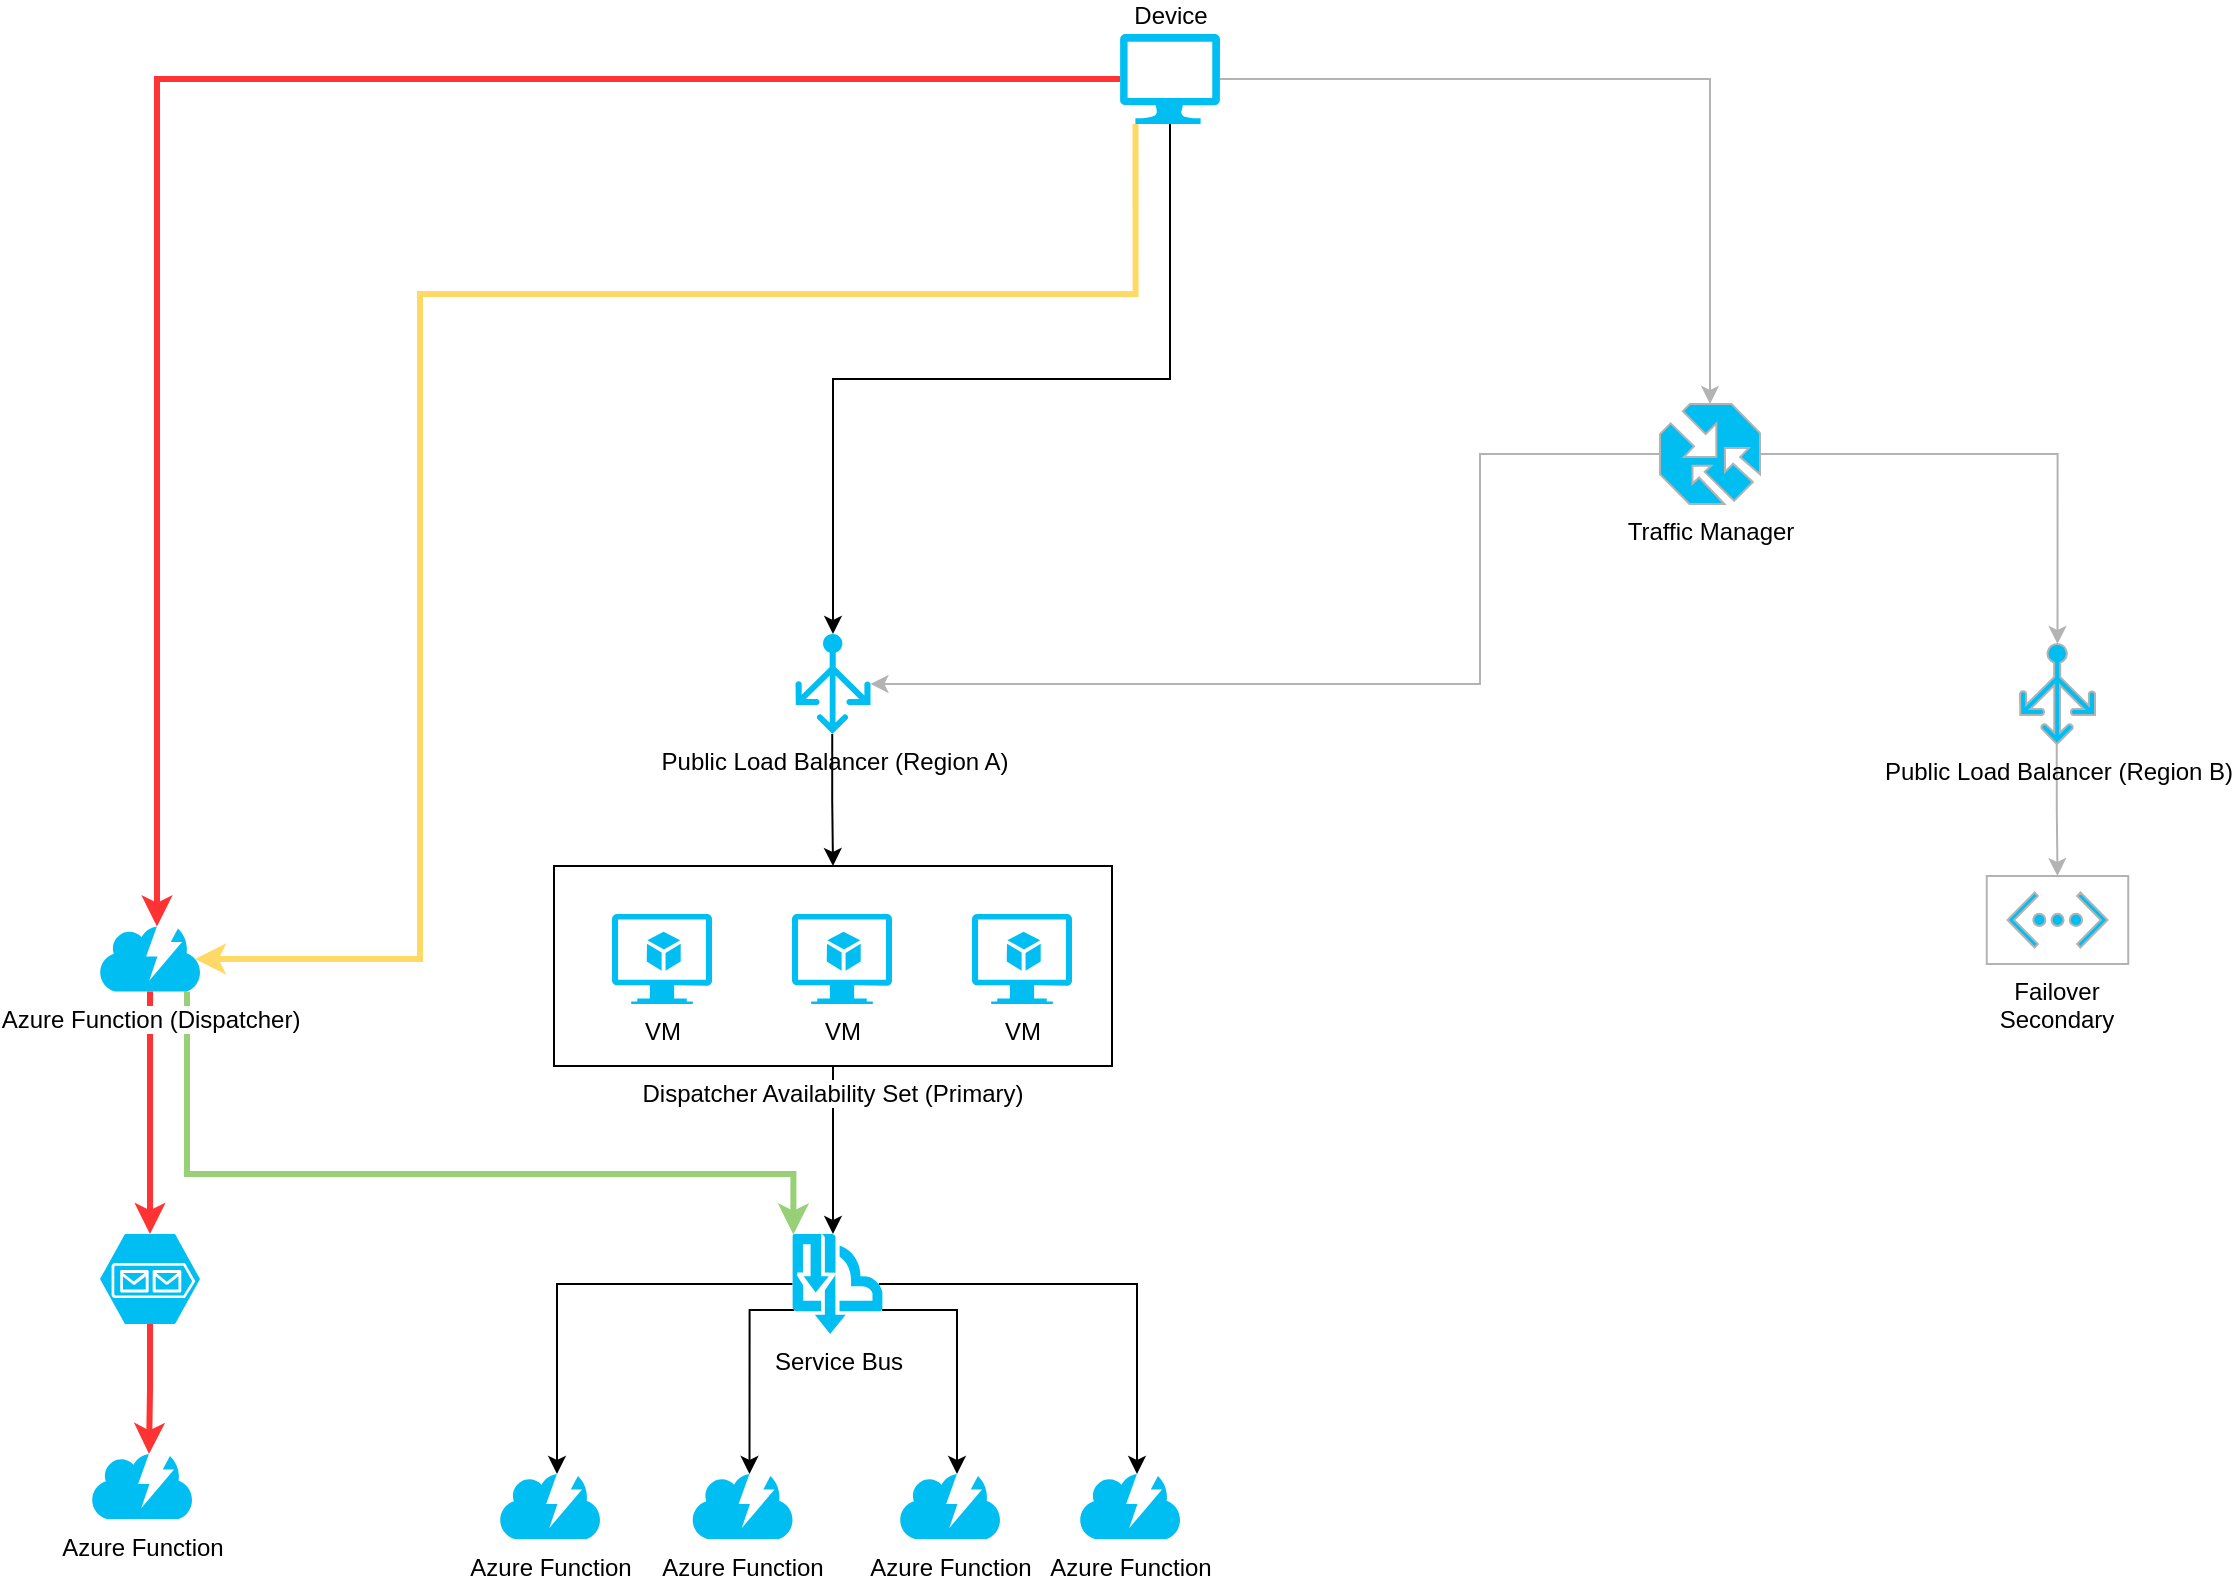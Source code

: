 <mxfile version="12.8.5" type="github">
  <diagram id="-9tl46MMvIOzKLyB9kHu" name="Page-1">
    <mxGraphModel dx="1382" dy="1984" grid="1" gridSize="10" guides="1" tooltips="1" connect="1" arrows="1" fold="1" page="1" pageScale="1" pageWidth="850" pageHeight="1100" math="0" shadow="0">
      <root>
        <mxCell id="0" />
        <mxCell id="1" parent="0" />
        <mxCell id="wyif-WNhcubzZ_lqFdsm-12" style="edgeStyle=orthogonalEdgeStyle;rounded=0;orthogonalLoop=1;jettySize=auto;html=1;entryX=0.45;entryY=0;entryDx=0;entryDy=0;entryPerimeter=0;" edge="1" parent="1" source="wyif-WNhcubzZ_lqFdsm-6" target="wyif-WNhcubzZ_lqFdsm-7">
          <mxGeometry relative="1" as="geometry" />
        </mxCell>
        <mxCell id="wyif-WNhcubzZ_lqFdsm-6" value="Dispatcher Availability Set (Primary)" style="rounded=0;whiteSpace=wrap;html=1;labelPosition=center;verticalLabelPosition=bottom;align=center;verticalAlign=top;labelBackgroundColor=#ffffff;" vertex="1" parent="1">
          <mxGeometry x="297" y="266" width="279" height="100" as="geometry" />
        </mxCell>
        <mxCell id="wyif-WNhcubzZ_lqFdsm-25" style="edgeStyle=orthogonalEdgeStyle;rounded=0;orthogonalLoop=1;jettySize=auto;html=1;entryX=0.5;entryY=0;entryDx=0;entryDy=0;entryPerimeter=0;strokeColor=#B3B3B3;" edge="1" parent="1" source="wyif-WNhcubzZ_lqFdsm-1" target="wyif-WNhcubzZ_lqFdsm-22">
          <mxGeometry relative="1" as="geometry" />
        </mxCell>
        <mxCell id="wyif-WNhcubzZ_lqFdsm-34" style="edgeStyle=orthogonalEdgeStyle;rounded=0;orthogonalLoop=1;jettySize=auto;html=1;exitX=0;exitY=0.5;exitDx=0;exitDy=0;exitPerimeter=0;entryX=0.57;entryY=0;entryDx=0;entryDy=0;entryPerimeter=0;fontColor=#FF3333;strokeColor=#FF3333;strokeWidth=3;" edge="1" parent="1" source="wyif-WNhcubzZ_lqFdsm-1" target="wyif-WNhcubzZ_lqFdsm-29">
          <mxGeometry relative="1" as="geometry" />
        </mxCell>
        <mxCell id="wyif-WNhcubzZ_lqFdsm-35" style="edgeStyle=orthogonalEdgeStyle;rounded=0;orthogonalLoop=1;jettySize=auto;html=1;exitX=0.155;exitY=1;exitDx=0;exitDy=0;exitPerimeter=0;entryX=0.95;entryY=0.5;entryDx=0;entryDy=0;entryPerimeter=0;strokeColor=#FFD966;strokeWidth=3;" edge="1" parent="1" source="wyif-WNhcubzZ_lqFdsm-1" target="wyif-WNhcubzZ_lqFdsm-29">
          <mxGeometry relative="1" as="geometry">
            <Array as="points">
              <mxPoint x="588" y="-20" />
              <mxPoint x="230" y="-20" />
              <mxPoint x="230" y="313" />
            </Array>
          </mxGeometry>
        </mxCell>
        <mxCell id="wyif-WNhcubzZ_lqFdsm-37" style="edgeStyle=orthogonalEdgeStyle;rounded=0;orthogonalLoop=1;jettySize=auto;html=1;exitX=0.5;exitY=1;exitDx=0;exitDy=0;exitPerimeter=0;entryX=0.5;entryY=0;entryDx=0;entryDy=0;entryPerimeter=0;strokeColor=#000000;strokeWidth=1;fontColor=#FF3333;" edge="1" parent="1" source="wyif-WNhcubzZ_lqFdsm-1" target="wyif-WNhcubzZ_lqFdsm-5">
          <mxGeometry relative="1" as="geometry" />
        </mxCell>
        <mxCell id="wyif-WNhcubzZ_lqFdsm-1" value="Device" style="verticalLabelPosition=top;html=1;verticalAlign=bottom;align=center;strokeColor=none;fillColor=#00BEF2;shape=mxgraph.azure.computer;pointerEvents=1;labelPosition=center;" vertex="1" parent="1">
          <mxGeometry x="580" y="-150" width="50" height="45" as="geometry" />
        </mxCell>
        <mxCell id="wyif-WNhcubzZ_lqFdsm-2" value="VM" style="verticalLabelPosition=bottom;html=1;verticalAlign=top;align=center;strokeColor=none;fillColor=#00BEF2;shape=mxgraph.azure.virtual_machine_feature;pointerEvents=1;" vertex="1" parent="1">
          <mxGeometry x="326" y="290" width="50" height="45" as="geometry" />
        </mxCell>
        <mxCell id="wyif-WNhcubzZ_lqFdsm-3" value="VM" style="verticalLabelPosition=bottom;html=1;verticalAlign=top;align=center;strokeColor=none;fillColor=#00BEF2;shape=mxgraph.azure.virtual_machine_feature;pointerEvents=1;" vertex="1" parent="1">
          <mxGeometry x="416" y="290" width="50" height="45" as="geometry" />
        </mxCell>
        <mxCell id="wyif-WNhcubzZ_lqFdsm-4" value="VM" style="verticalLabelPosition=bottom;html=1;verticalAlign=top;align=center;strokeColor=none;fillColor=#00BEF2;shape=mxgraph.azure.virtual_machine_feature;pointerEvents=1;" vertex="1" parent="1">
          <mxGeometry x="506" y="290" width="50" height="45" as="geometry" />
        </mxCell>
        <mxCell id="wyif-WNhcubzZ_lqFdsm-17" style="edgeStyle=orthogonalEdgeStyle;rounded=0;orthogonalLoop=1;jettySize=auto;html=1;exitX=0.49;exitY=1;exitDx=0;exitDy=0;exitPerimeter=0;entryX=0.5;entryY=0;entryDx=0;entryDy=0;" edge="1" parent="1" source="wyif-WNhcubzZ_lqFdsm-5" target="wyif-WNhcubzZ_lqFdsm-6">
          <mxGeometry relative="1" as="geometry" />
        </mxCell>
        <mxCell id="wyif-WNhcubzZ_lqFdsm-5" value="Public Load Balancer (Region A)" style="verticalLabelPosition=bottom;html=1;verticalAlign=top;align=center;strokeColor=none;fillColor=#00BEF2;shape=mxgraph.azure.load_balancer_generic;pointerEvents=1;" vertex="1" parent="1">
          <mxGeometry x="417.75" y="150" width="37.5" height="50" as="geometry" />
        </mxCell>
        <mxCell id="wyif-WNhcubzZ_lqFdsm-13" style="edgeStyle=orthogonalEdgeStyle;rounded=0;orthogonalLoop=1;jettySize=auto;html=1;exitX=0.96;exitY=0.5;exitDx=0;exitDy=0;exitPerimeter=0;entryX=0.57;entryY=0;entryDx=0;entryDy=0;entryPerimeter=0;" edge="1" parent="1" source="wyif-WNhcubzZ_lqFdsm-7" target="wyif-WNhcubzZ_lqFdsm-11">
          <mxGeometry relative="1" as="geometry" />
        </mxCell>
        <mxCell id="wyif-WNhcubzZ_lqFdsm-14" style="edgeStyle=orthogonalEdgeStyle;rounded=0;orthogonalLoop=1;jettySize=auto;html=1;exitX=0.995;exitY=0.76;exitDx=0;exitDy=0;exitPerimeter=0;entryX=0.57;entryY=0;entryDx=0;entryDy=0;entryPerimeter=0;" edge="1" parent="1" source="wyif-WNhcubzZ_lqFdsm-7" target="wyif-WNhcubzZ_lqFdsm-10">
          <mxGeometry relative="1" as="geometry" />
        </mxCell>
        <mxCell id="wyif-WNhcubzZ_lqFdsm-15" style="edgeStyle=orthogonalEdgeStyle;rounded=0;orthogonalLoop=1;jettySize=auto;html=1;exitX=0.02;exitY=0.76;exitDx=0;exitDy=0;exitPerimeter=0;entryX=0.57;entryY=0;entryDx=0;entryDy=0;entryPerimeter=0;" edge="1" parent="1" source="wyif-WNhcubzZ_lqFdsm-7" target="wyif-WNhcubzZ_lqFdsm-9">
          <mxGeometry relative="1" as="geometry" />
        </mxCell>
        <mxCell id="wyif-WNhcubzZ_lqFdsm-16" style="edgeStyle=orthogonalEdgeStyle;rounded=0;orthogonalLoop=1;jettySize=auto;html=1;exitX=0;exitY=0.5;exitDx=0;exitDy=0;exitPerimeter=0;entryX=0.57;entryY=0;entryDx=0;entryDy=0;entryPerimeter=0;" edge="1" parent="1" source="wyif-WNhcubzZ_lqFdsm-7" target="wyif-WNhcubzZ_lqFdsm-8">
          <mxGeometry relative="1" as="geometry" />
        </mxCell>
        <mxCell id="wyif-WNhcubzZ_lqFdsm-7" value="Service Bus" style="verticalLabelPosition=bottom;html=1;verticalAlign=top;align=center;strokeColor=none;fillColor=#00BEF2;shape=mxgraph.azure.service_bus_topics_and_subscriptions;pointerEvents=1;labelBackgroundColor=#ffffff;" vertex="1" parent="1">
          <mxGeometry x="416.25" y="450" width="45" height="50" as="geometry" />
        </mxCell>
        <mxCell id="wyif-WNhcubzZ_lqFdsm-8" value="Azure Function" style="verticalLabelPosition=bottom;html=1;verticalAlign=top;align=center;strokeColor=none;fillColor=#00BEF2;shape=mxgraph.azure.content_delivery_network;labelBackgroundColor=#ffffff;" vertex="1" parent="1">
          <mxGeometry x="270" y="570" width="50" height="32.5" as="geometry" />
        </mxCell>
        <mxCell id="wyif-WNhcubzZ_lqFdsm-9" value="Azure Function" style="verticalLabelPosition=bottom;html=1;verticalAlign=top;align=center;strokeColor=none;fillColor=#00BEF2;shape=mxgraph.azure.content_delivery_network;labelBackgroundColor=#ffffff;" vertex="1" parent="1">
          <mxGeometry x="366.25" y="570" width="50" height="32.5" as="geometry" />
        </mxCell>
        <mxCell id="wyif-WNhcubzZ_lqFdsm-10" value="Azure Function" style="verticalLabelPosition=bottom;html=1;verticalAlign=top;align=center;strokeColor=none;fillColor=#00BEF2;shape=mxgraph.azure.content_delivery_network;labelBackgroundColor=#ffffff;" vertex="1" parent="1">
          <mxGeometry x="470" y="570" width="50" height="32.5" as="geometry" />
        </mxCell>
        <mxCell id="wyif-WNhcubzZ_lqFdsm-11" value="Azure Function" style="verticalLabelPosition=bottom;html=1;verticalAlign=top;align=center;strokeColor=none;fillColor=#00BEF2;shape=mxgraph.azure.content_delivery_network;labelBackgroundColor=#ffffff;" vertex="1" parent="1">
          <mxGeometry x="560" y="570" width="50" height="32.5" as="geometry" />
        </mxCell>
        <mxCell id="wyif-WNhcubzZ_lqFdsm-27" style="edgeStyle=orthogonalEdgeStyle;rounded=0;orthogonalLoop=1;jettySize=auto;html=1;exitX=0.49;exitY=1;exitDx=0;exitDy=0;exitPerimeter=0;entryX=0.5;entryY=0;entryDx=0;entryDy=0;strokeColor=#B3B3B3;" edge="1" parent="1" source="wyif-WNhcubzZ_lqFdsm-19" target="wyif-WNhcubzZ_lqFdsm-26">
          <mxGeometry relative="1" as="geometry" />
        </mxCell>
        <mxCell id="wyif-WNhcubzZ_lqFdsm-19" value="Public Load Balancer (Region B)" style="verticalLabelPosition=bottom;html=1;verticalAlign=top;align=center;strokeColor=#B3B3B3;fillColor=#00BEF2;shape=mxgraph.azure.load_balancer_generic;pointerEvents=1;" vertex="1" parent="1">
          <mxGeometry x="1030" y="155" width="37.5" height="50" as="geometry" />
        </mxCell>
        <mxCell id="wyif-WNhcubzZ_lqFdsm-23" style="edgeStyle=orthogonalEdgeStyle;rounded=0;orthogonalLoop=1;jettySize=auto;html=1;entryX=0.5;entryY=0;entryDx=0;entryDy=0;entryPerimeter=0;strokeColor=#B3B3B3;" edge="1" parent="1" source="wyif-WNhcubzZ_lqFdsm-22" target="wyif-WNhcubzZ_lqFdsm-19">
          <mxGeometry relative="1" as="geometry" />
        </mxCell>
        <mxCell id="wyif-WNhcubzZ_lqFdsm-24" style="edgeStyle=orthogonalEdgeStyle;rounded=0;orthogonalLoop=1;jettySize=auto;html=1;exitX=0;exitY=0.5;exitDx=0;exitDy=0;exitPerimeter=0;entryX=1;entryY=0.5;entryDx=0;entryDy=0;entryPerimeter=0;strokeColor=#B3B3B3;" edge="1" parent="1" source="wyif-WNhcubzZ_lqFdsm-22" target="wyif-WNhcubzZ_lqFdsm-5">
          <mxGeometry relative="1" as="geometry">
            <Array as="points">
              <mxPoint x="760" y="60" />
              <mxPoint x="760" y="175" />
            </Array>
          </mxGeometry>
        </mxCell>
        <mxCell id="wyif-WNhcubzZ_lqFdsm-22" value="Traffic Manager" style="verticalLabelPosition=bottom;html=1;verticalAlign=top;align=center;strokeColor=#B3B3B3;fillColor=#00BEF2;shape=mxgraph.azure.traffic_manager;pointerEvents=1;labelBackgroundColor=#ffffff;" vertex="1" parent="1">
          <mxGeometry x="850" y="35" width="50" height="50" as="geometry" />
        </mxCell>
        <mxCell id="wyif-WNhcubzZ_lqFdsm-26" value="Failover Secondary" style="rounded=0;whiteSpace=wrap;html=1;labelPosition=center;verticalLabelPosition=bottom;align=center;verticalAlign=top;labelBackgroundColor=#ffffff;strokeColor=#B3B3B3;" vertex="1" parent="1">
          <mxGeometry x="1013.38" y="271" width="70.75" height="44" as="geometry" />
        </mxCell>
        <mxCell id="wyif-WNhcubzZ_lqFdsm-28" value="" style="verticalLabelPosition=bottom;html=1;verticalAlign=top;align=center;strokeColor=#B3B3B3;fillColor=#00BEF2;shape=mxgraph.azure.virtual_network;pointerEvents=1;labelBackgroundColor=#ffffff;" vertex="1" parent="1">
          <mxGeometry x="1023.76" y="279.25" width="50" height="27.5" as="geometry" />
        </mxCell>
        <mxCell id="wyif-WNhcubzZ_lqFdsm-32" style="edgeStyle=orthogonalEdgeStyle;rounded=0;orthogonalLoop=1;jettySize=auto;html=1;exitX=0.5;exitY=1;exitDx=0;exitDy=0;exitPerimeter=0;entryX=0.5;entryY=0;entryDx=0;entryDy=0;entryPerimeter=0;strokeColor=#FF3333;strokeWidth=3;" edge="1" parent="1" source="wyif-WNhcubzZ_lqFdsm-29" target="wyif-WNhcubzZ_lqFdsm-30">
          <mxGeometry relative="1" as="geometry" />
        </mxCell>
        <mxCell id="wyif-WNhcubzZ_lqFdsm-36" style="edgeStyle=orthogonalEdgeStyle;rounded=0;orthogonalLoop=1;jettySize=auto;html=1;exitX=0.87;exitY=1;exitDx=0;exitDy=0;exitPerimeter=0;entryX=0.01;entryY=0.005;entryDx=0;entryDy=0;entryPerimeter=0;strokeColor=#97D077;strokeWidth=3;" edge="1" parent="1" source="wyif-WNhcubzZ_lqFdsm-29" target="wyif-WNhcubzZ_lqFdsm-7">
          <mxGeometry relative="1" as="geometry">
            <Array as="points">
              <mxPoint x="114" y="420" />
              <mxPoint x="417" y="420" />
            </Array>
          </mxGeometry>
        </mxCell>
        <mxCell id="wyif-WNhcubzZ_lqFdsm-29" value="Azure Function (Dispatcher)" style="verticalLabelPosition=bottom;html=1;verticalAlign=top;align=center;strokeColor=none;fillColor=#00BEF2;shape=mxgraph.azure.content_delivery_network;labelBackgroundColor=#ffffff;" vertex="1" parent="1">
          <mxGeometry x="70" y="296.25" width="50" height="32.5" as="geometry" />
        </mxCell>
        <mxCell id="wyif-WNhcubzZ_lqFdsm-33" style="edgeStyle=orthogonalEdgeStyle;rounded=0;orthogonalLoop=1;jettySize=auto;html=1;exitX=0.5;exitY=1;exitDx=0;exitDy=0;exitPerimeter=0;entryX=0.57;entryY=0;entryDx=0;entryDy=0;entryPerimeter=0;strokeColor=#FF3333;strokeWidth=3;" edge="1" parent="1" source="wyif-WNhcubzZ_lqFdsm-30" target="wyif-WNhcubzZ_lqFdsm-31">
          <mxGeometry relative="1" as="geometry" />
        </mxCell>
        <mxCell id="wyif-WNhcubzZ_lqFdsm-30" value="" style="verticalLabelPosition=bottom;html=1;verticalAlign=top;align=center;strokeColor=none;fillColor=#00BEF2;shape=mxgraph.azure.storage_queue;labelBackgroundColor=#ffffff;" vertex="1" parent="1">
          <mxGeometry x="70" y="450" width="50" height="45" as="geometry" />
        </mxCell>
        <mxCell id="wyif-WNhcubzZ_lqFdsm-31" value="Azure Function" style="verticalLabelPosition=bottom;html=1;verticalAlign=top;align=center;strokeColor=none;fillColor=#00BEF2;shape=mxgraph.azure.content_delivery_network;labelBackgroundColor=#ffffff;" vertex="1" parent="1">
          <mxGeometry x="66" y="560" width="50" height="32.5" as="geometry" />
        </mxCell>
      </root>
    </mxGraphModel>
  </diagram>
</mxfile>
